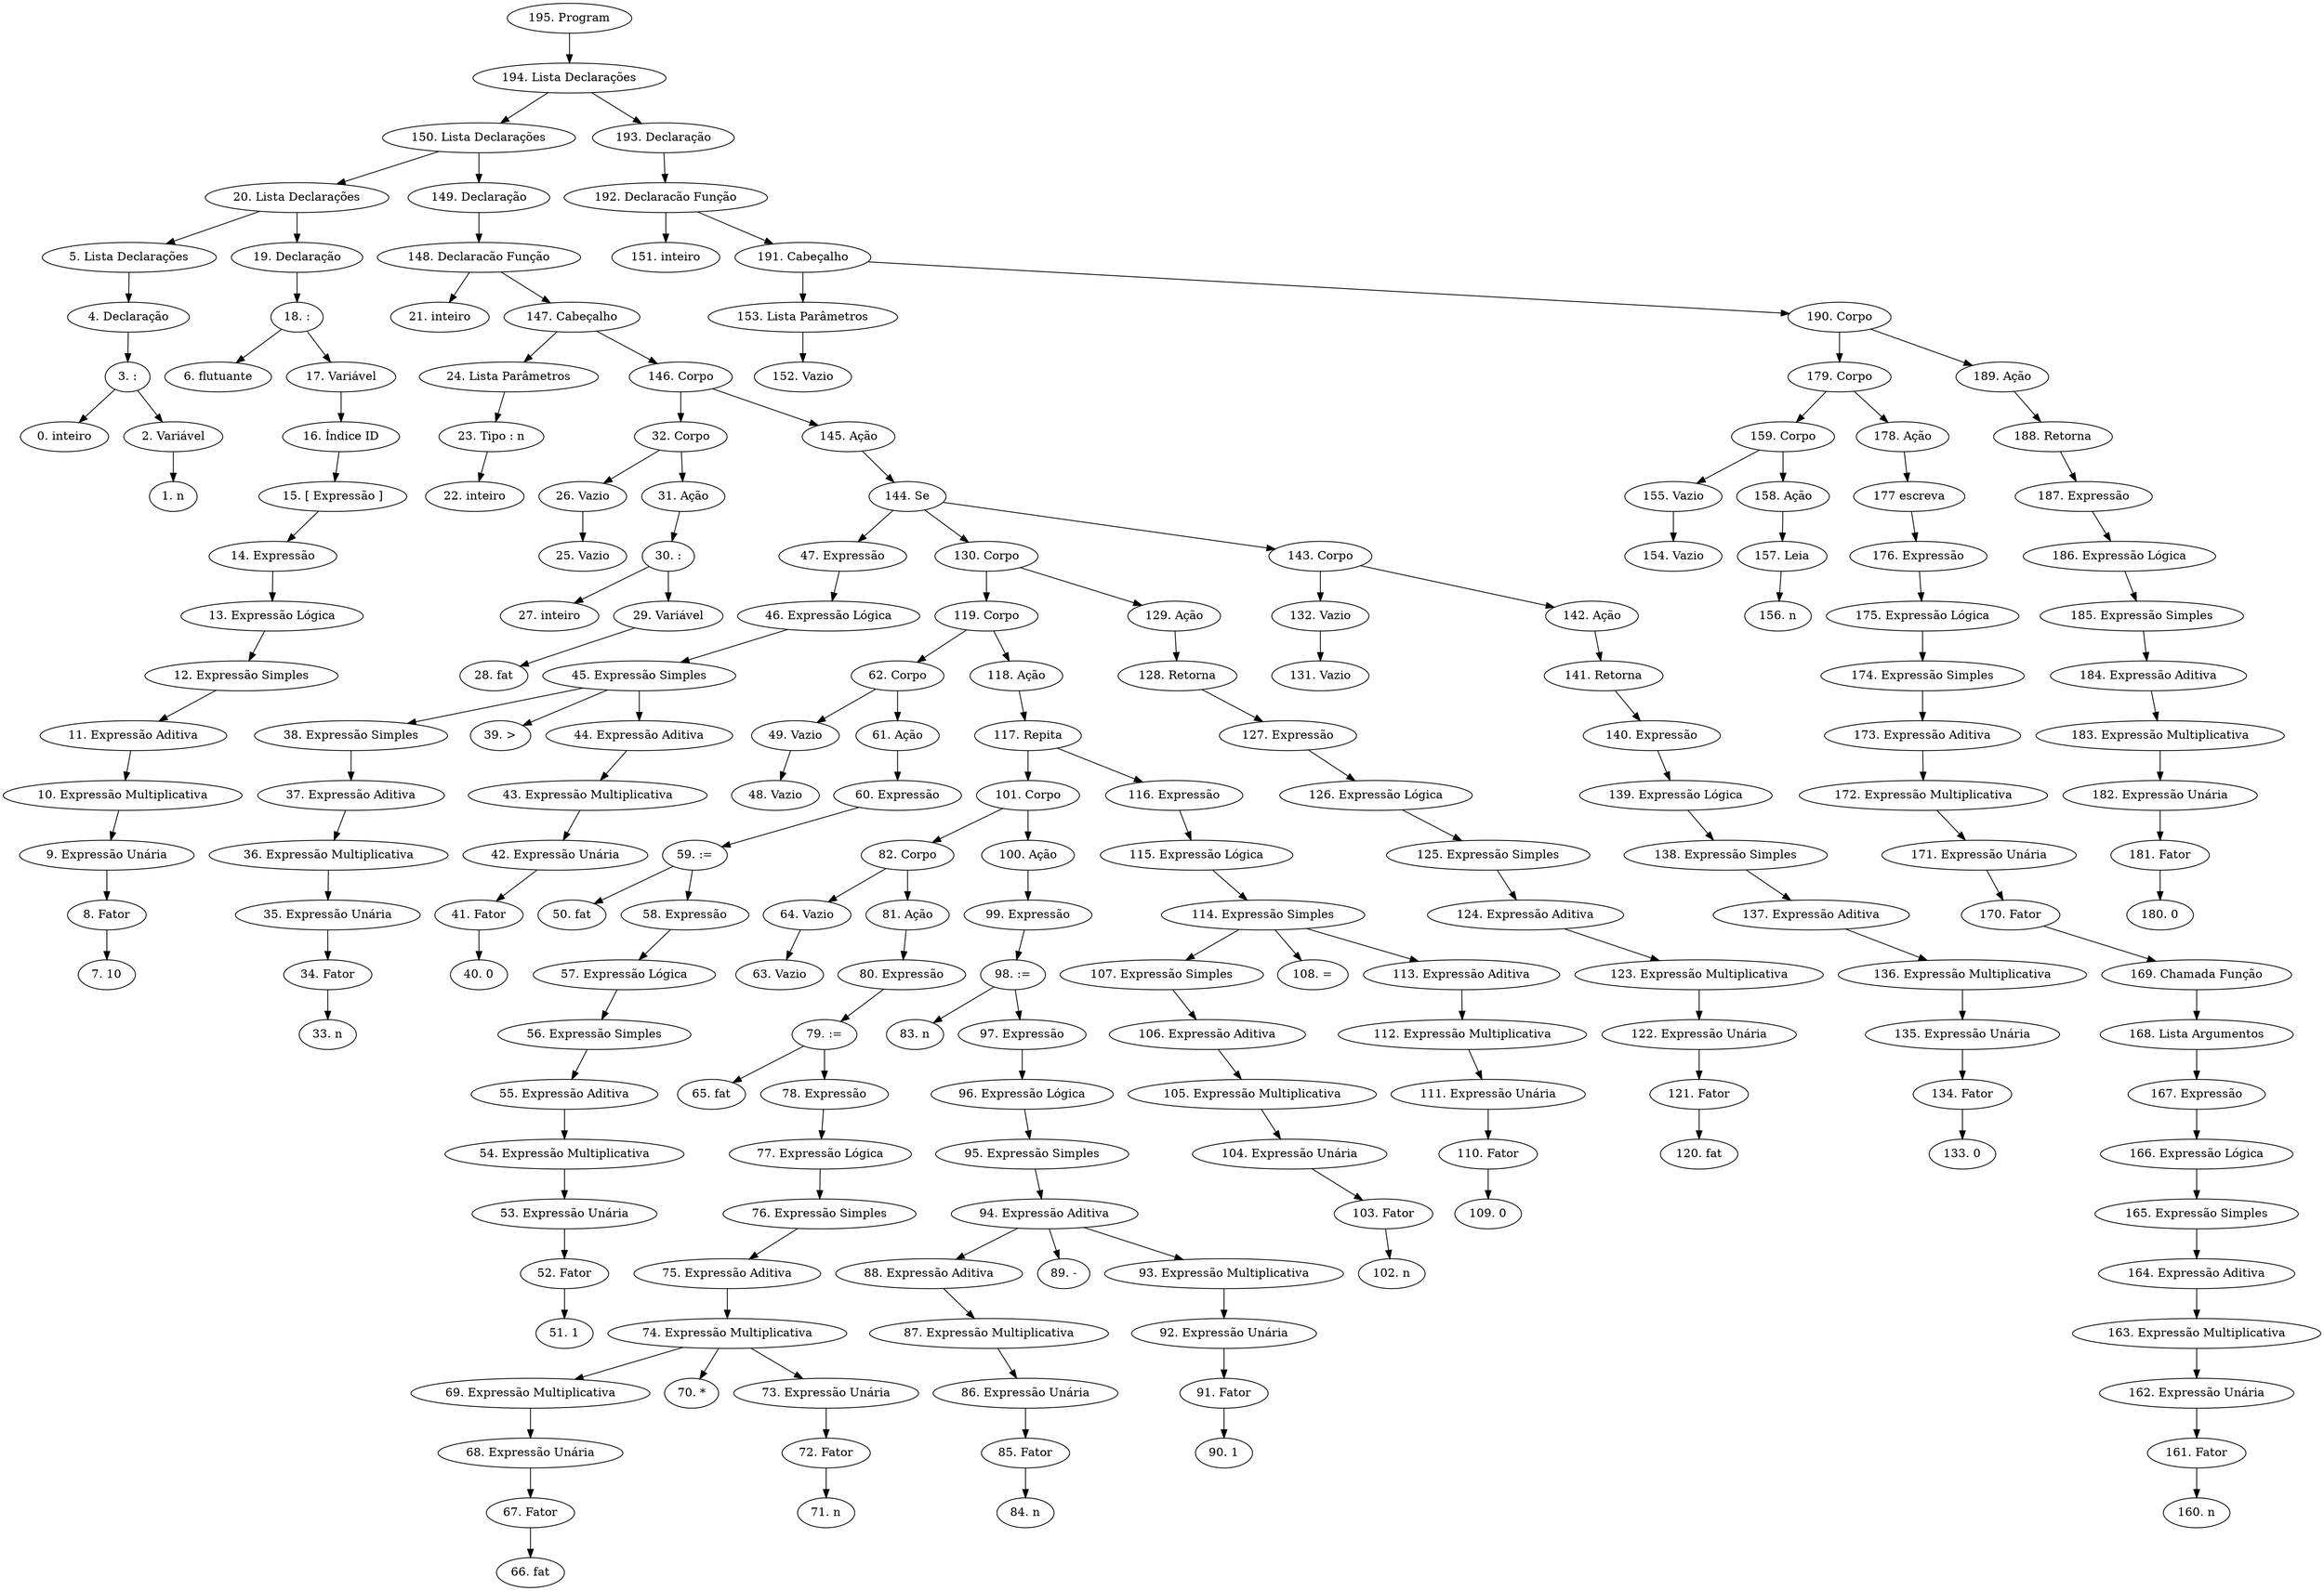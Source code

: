 digraph tree {
    "195. Program";
    "194. Lista Declarações";
    "150. Lista Declarações";
    "20. Lista Declarações";
    "5. Lista Declarações";
    "4. Declaração";
    "3. :";
    "0. inteiro";
    "2. Variável";
    "1. n";
    "19. Declaração";
    "18. :";
    "6. flutuante";
    "17. Variável";
    "16. Índice ID";
    "15. [ Expressão ]";
    "14. Expressão";
    "13. Expressão Lógica";
    "12. Expressão Simples";
    "11. Expressão Aditiva";
    "10. Expressão Multiplicativa";
    "9. Expressão Unária";
    "8. Fator";
    "7. 10";
    "149. Declaração";
    "148. Declaracão Função";
    "21. inteiro";
    "147. Cabeçalho";
    "24. Lista Parâmetros";
    "23. Tipo : n";
    "22. inteiro";
    "146. Corpo";
    "32. Corpo";
    "26. Vazio";
    "25. Vazio";
    "31. Ação";
    "30. :";
    "27. inteiro";
    "29. Variável";
    "28. fat";
    "145. Ação";
    "144. Se";
    "47. Expressão";
    "46. Expressão Lógica";
    "45. Expressão Simples";
    "38. Expressão Simples";
    "37. Expressão Aditiva";
    "36. Expressão Multiplicativa";
    "35. Expressão Unária";
    "34. Fator";
    "33. n";
    "39. >";
    "44. Expressão Aditiva";
    "43. Expressão Multiplicativa";
    "42. Expressão Unária";
    "41. Fator";
    "40. 0";
    "130. Corpo";
    "119. Corpo";
    "62. Corpo";
    "49. Vazio";
    "48. Vazio";
    "61. Ação";
    "60. Expressão";
    "59. :=";
    "50. fat";
    "58. Expressão";
    "57. Expressão Lógica";
    "56. Expressão Simples";
    "55. Expressão Aditiva";
    "54. Expressão Multiplicativa";
    "53. Expressão Unária";
    "52. Fator";
    "51. 1";
    "118. Ação";
    "117. Repita";
    "101. Corpo";
    "82. Corpo";
    "64. Vazio";
    "63. Vazio";
    "81. Ação";
    "80. Expressão";
    "79. :=";
    "65. fat";
    "78. Expressão";
    "77. Expressão Lógica";
    "76. Expressão Simples";
    "75. Expressão Aditiva";
    "74. Expressão Multiplicativa";
    "69. Expressão Multiplicativa";
    "68. Expressão Unária";
    "67. Fator";
    "66. fat";
    "70. *";
    "73. Expressão Unária";
    "72. Fator";
    "71. n";
    "100. Ação";
    "99. Expressão";
    "98. :=";
    "83. n";
    "97. Expressão";
    "96. Expressão Lógica";
    "95. Expressão Simples";
    "94. Expressão Aditiva";
    "88. Expressão Aditiva";
    "87. Expressão Multiplicativa";
    "86. Expressão Unária";
    "85. Fator";
    "84. n";
    "89. -";
    "93. Expressão Multiplicativa";
    "92. Expressão Unária";
    "91. Fator";
    "90. 1";
    "116. Expressão";
    "115. Expressão Lógica";
    "114. Expressão Simples";
    "107. Expressão Simples";
    "106. Expressão Aditiva";
    "105. Expressão Multiplicativa";
    "104. Expressão Unária";
    "103. Fator";
    "102. n";
    "108. =";
    "113. Expressão Aditiva";
    "112. Expressão Multiplicativa";
    "111. Expressão Unária";
    "110. Fator";
    "109. 0";
    "129. Ação";
    "128. Retorna";
    "127. Expressão";
    "126. Expressão Lógica";
    "125. Expressão Simples";
    "124. Expressão Aditiva";
    "123. Expressão Multiplicativa";
    "122. Expressão Unária";
    "121. Fator";
    "120. fat";
    "143. Corpo";
    "132. Vazio";
    "131. Vazio";
    "142. Ação";
    "141. Retorna";
    "140. Expressão";
    "139. Expressão Lógica";
    "138. Expressão Simples";
    "137. Expressão Aditiva";
    "136. Expressão Multiplicativa";
    "135. Expressão Unária";
    "134. Fator";
    "133. 0";
    "193. Declaração";
    "192. Declaracão Função";
    "151. inteiro";
    "191. Cabeçalho";
    "153. Lista Parâmetros";
    "152. Vazio";
    "190. Corpo";
    "179. Corpo";
    "159. Corpo";
    "155. Vazio";
    "154. Vazio";
    "158. Ação";
    "157. Leia";
    "156. n";
    "178. Ação";
    "177 escreva";
    "176. Expressão";
    "175. Expressão Lógica";
    "174. Expressão Simples";
    "173. Expressão Aditiva";
    "172. Expressão Multiplicativa";
    "171. Expressão Unária";
    "170. Fator";
    "169. Chamada Função";
    "168. Lista Argumentos";
    "167. Expressão";
    "166. Expressão Lógica";
    "165. Expressão Simples";
    "164. Expressão Aditiva";
    "163. Expressão Multiplicativa";
    "162. Expressão Unária";
    "161. Fator";
    "160. n";
    "189. Ação";
    "188. Retorna";
    "187. Expressão";
    "186. Expressão Lógica";
    "185. Expressão Simples";
    "184. Expressão Aditiva";
    "183. Expressão Multiplicativa";
    "182. Expressão Unária";
    "181. Fator";
    "180. 0";
    "195. Program" -> "194. Lista Declarações";
    "194. Lista Declarações" -> "150. Lista Declarações";
    "194. Lista Declarações" -> "193. Declaração";
    "150. Lista Declarações" -> "20. Lista Declarações";
    "150. Lista Declarações" -> "149. Declaração";
    "20. Lista Declarações" -> "5. Lista Declarações";
    "20. Lista Declarações" -> "19. Declaração";
    "5. Lista Declarações" -> "4. Declaração";
    "4. Declaração" -> "3. :";
    "3. :" -> "0. inteiro";
    "3. :" -> "2. Variável";
    "2. Variável" -> "1. n";
    "19. Declaração" -> "18. :";
    "18. :" -> "6. flutuante";
    "18. :" -> "17. Variável";
    "17. Variável" -> "16. Índice ID";
    "16. Índice ID" -> "15. [ Expressão ]";
    "15. [ Expressão ]" -> "14. Expressão";
    "14. Expressão" -> "13. Expressão Lógica";
    "13. Expressão Lógica" -> "12. Expressão Simples";
    "12. Expressão Simples" -> "11. Expressão Aditiva";
    "11. Expressão Aditiva" -> "10. Expressão Multiplicativa";
    "10. Expressão Multiplicativa" -> "9. Expressão Unária";
    "9. Expressão Unária" -> "8. Fator";
    "8. Fator" -> "7. 10";
    "149. Declaração" -> "148. Declaracão Função";
    "148. Declaracão Função" -> "21. inteiro";
    "148. Declaracão Função" -> "147. Cabeçalho";
    "147. Cabeçalho" -> "24. Lista Parâmetros";
    "147. Cabeçalho" -> "146. Corpo";
    "24. Lista Parâmetros" -> "23. Tipo : n";
    "23. Tipo : n" -> "22. inteiro";
    "146. Corpo" -> "32. Corpo";
    "146. Corpo" -> "145. Ação";
    "32. Corpo" -> "26. Vazio";
    "32. Corpo" -> "31. Ação";
    "26. Vazio" -> "25. Vazio";
    "31. Ação" -> "30. :";
    "30. :" -> "27. inteiro";
    "30. :" -> "29. Variável";
    "29. Variável" -> "28. fat";
    "145. Ação" -> "144. Se";
    "144. Se" -> "47. Expressão";
    "144. Se" -> "130. Corpo";
    "144. Se" -> "143. Corpo";
    "47. Expressão" -> "46. Expressão Lógica";
    "46. Expressão Lógica" -> "45. Expressão Simples";
    "45. Expressão Simples" -> "38. Expressão Simples";
    "45. Expressão Simples" -> "39. >";
    "45. Expressão Simples" -> "44. Expressão Aditiva";
    "38. Expressão Simples" -> "37. Expressão Aditiva";
    "37. Expressão Aditiva" -> "36. Expressão Multiplicativa";
    "36. Expressão Multiplicativa" -> "35. Expressão Unária";
    "35. Expressão Unária" -> "34. Fator";
    "34. Fator" -> "33. n";
    "44. Expressão Aditiva" -> "43. Expressão Multiplicativa";
    "43. Expressão Multiplicativa" -> "42. Expressão Unária";
    "42. Expressão Unária" -> "41. Fator";
    "41. Fator" -> "40. 0";
    "130. Corpo" -> "119. Corpo";
    "130. Corpo" -> "129. Ação";
    "119. Corpo" -> "62. Corpo";
    "119. Corpo" -> "118. Ação";
    "62. Corpo" -> "49. Vazio";
    "62. Corpo" -> "61. Ação";
    "49. Vazio" -> "48. Vazio";
    "61. Ação" -> "60. Expressão";
    "60. Expressão" -> "59. :=";
    "59. :=" -> "50. fat";
    "59. :=" -> "58. Expressão";
    "58. Expressão" -> "57. Expressão Lógica";
    "57. Expressão Lógica" -> "56. Expressão Simples";
    "56. Expressão Simples" -> "55. Expressão Aditiva";
    "55. Expressão Aditiva" -> "54. Expressão Multiplicativa";
    "54. Expressão Multiplicativa" -> "53. Expressão Unária";
    "53. Expressão Unária" -> "52. Fator";
    "52. Fator" -> "51. 1";
    "118. Ação" -> "117. Repita";
    "117. Repita" -> "101. Corpo";
    "117. Repita" -> "116. Expressão";
    "101. Corpo" -> "82. Corpo";
    "101. Corpo" -> "100. Ação";
    "82. Corpo" -> "64. Vazio";
    "82. Corpo" -> "81. Ação";
    "64. Vazio" -> "63. Vazio";
    "81. Ação" -> "80. Expressão";
    "80. Expressão" -> "79. :=";
    "79. :=" -> "65. fat";
    "79. :=" -> "78. Expressão";
    "78. Expressão" -> "77. Expressão Lógica";
    "77. Expressão Lógica" -> "76. Expressão Simples";
    "76. Expressão Simples" -> "75. Expressão Aditiva";
    "75. Expressão Aditiva" -> "74. Expressão Multiplicativa";
    "74. Expressão Multiplicativa" -> "69. Expressão Multiplicativa";
    "74. Expressão Multiplicativa" -> "70. *";
    "74. Expressão Multiplicativa" -> "73. Expressão Unária";
    "69. Expressão Multiplicativa" -> "68. Expressão Unária";
    "68. Expressão Unária" -> "67. Fator";
    "67. Fator" -> "66. fat";
    "73. Expressão Unária" -> "72. Fator";
    "72. Fator" -> "71. n";
    "100. Ação" -> "99. Expressão";
    "99. Expressão" -> "98. :=";
    "98. :=" -> "83. n";
    "98. :=" -> "97. Expressão";
    "97. Expressão" -> "96. Expressão Lógica";
    "96. Expressão Lógica" -> "95. Expressão Simples";
    "95. Expressão Simples" -> "94. Expressão Aditiva";
    "94. Expressão Aditiva" -> "88. Expressão Aditiva";
    "94. Expressão Aditiva" -> "89. -";
    "94. Expressão Aditiva" -> "93. Expressão Multiplicativa";
    "88. Expressão Aditiva" -> "87. Expressão Multiplicativa";
    "87. Expressão Multiplicativa" -> "86. Expressão Unária";
    "86. Expressão Unária" -> "85. Fator";
    "85. Fator" -> "84. n";
    "93. Expressão Multiplicativa" -> "92. Expressão Unária";
    "92. Expressão Unária" -> "91. Fator";
    "91. Fator" -> "90. 1";
    "116. Expressão" -> "115. Expressão Lógica";
    "115. Expressão Lógica" -> "114. Expressão Simples";
    "114. Expressão Simples" -> "107. Expressão Simples";
    "114. Expressão Simples" -> "108. =";
    "114. Expressão Simples" -> "113. Expressão Aditiva";
    "107. Expressão Simples" -> "106. Expressão Aditiva";
    "106. Expressão Aditiva" -> "105. Expressão Multiplicativa";
    "105. Expressão Multiplicativa" -> "104. Expressão Unária";
    "104. Expressão Unária" -> "103. Fator";
    "103. Fator" -> "102. n";
    "113. Expressão Aditiva" -> "112. Expressão Multiplicativa";
    "112. Expressão Multiplicativa" -> "111. Expressão Unária";
    "111. Expressão Unária" -> "110. Fator";
    "110. Fator" -> "109. 0";
    "129. Ação" -> "128. Retorna";
    "128. Retorna" -> "127. Expressão";
    "127. Expressão" -> "126. Expressão Lógica";
    "126. Expressão Lógica" -> "125. Expressão Simples";
    "125. Expressão Simples" -> "124. Expressão Aditiva";
    "124. Expressão Aditiva" -> "123. Expressão Multiplicativa";
    "123. Expressão Multiplicativa" -> "122. Expressão Unária";
    "122. Expressão Unária" -> "121. Fator";
    "121. Fator" -> "120. fat";
    "143. Corpo" -> "132. Vazio";
    "143. Corpo" -> "142. Ação";
    "132. Vazio" -> "131. Vazio";
    "142. Ação" -> "141. Retorna";
    "141. Retorna" -> "140. Expressão";
    "140. Expressão" -> "139. Expressão Lógica";
    "139. Expressão Lógica" -> "138. Expressão Simples";
    "138. Expressão Simples" -> "137. Expressão Aditiva";
    "137. Expressão Aditiva" -> "136. Expressão Multiplicativa";
    "136. Expressão Multiplicativa" -> "135. Expressão Unária";
    "135. Expressão Unária" -> "134. Fator";
    "134. Fator" -> "133. 0";
    "193. Declaração" -> "192. Declaracão Função";
    "192. Declaracão Função" -> "151. inteiro";
    "192. Declaracão Função" -> "191. Cabeçalho";
    "191. Cabeçalho" -> "153. Lista Parâmetros";
    "191. Cabeçalho" -> "190. Corpo";
    "153. Lista Parâmetros" -> "152. Vazio";
    "190. Corpo" -> "179. Corpo";
    "190. Corpo" -> "189. Ação";
    "179. Corpo" -> "159. Corpo";
    "179. Corpo" -> "178. Ação";
    "159. Corpo" -> "155. Vazio";
    "159. Corpo" -> "158. Ação";
    "155. Vazio" -> "154. Vazio";
    "158. Ação" -> "157. Leia";
    "157. Leia" -> "156. n";
    "178. Ação" -> "177 escreva";
    "177 escreva" -> "176. Expressão";
    "176. Expressão" -> "175. Expressão Lógica";
    "175. Expressão Lógica" -> "174. Expressão Simples";
    "174. Expressão Simples" -> "173. Expressão Aditiva";
    "173. Expressão Aditiva" -> "172. Expressão Multiplicativa";
    "172. Expressão Multiplicativa" -> "171. Expressão Unária";
    "171. Expressão Unária" -> "170. Fator";
    "170. Fator" -> "169. Chamada Função";
    "169. Chamada Função" -> "168. Lista Argumentos";
    "168. Lista Argumentos" -> "167. Expressão";
    "167. Expressão" -> "166. Expressão Lógica";
    "166. Expressão Lógica" -> "165. Expressão Simples";
    "165. Expressão Simples" -> "164. Expressão Aditiva";
    "164. Expressão Aditiva" -> "163. Expressão Multiplicativa";
    "163. Expressão Multiplicativa" -> "162. Expressão Unária";
    "162. Expressão Unária" -> "161. Fator";
    "161. Fator" -> "160. n";
    "189. Ação" -> "188. Retorna";
    "188. Retorna" -> "187. Expressão";
    "187. Expressão" -> "186. Expressão Lógica";
    "186. Expressão Lógica" -> "185. Expressão Simples";
    "185. Expressão Simples" -> "184. Expressão Aditiva";
    "184. Expressão Aditiva" -> "183. Expressão Multiplicativa";
    "183. Expressão Multiplicativa" -> "182. Expressão Unária";
    "182. Expressão Unária" -> "181. Fator";
    "181. Fator" -> "180. 0";
}

